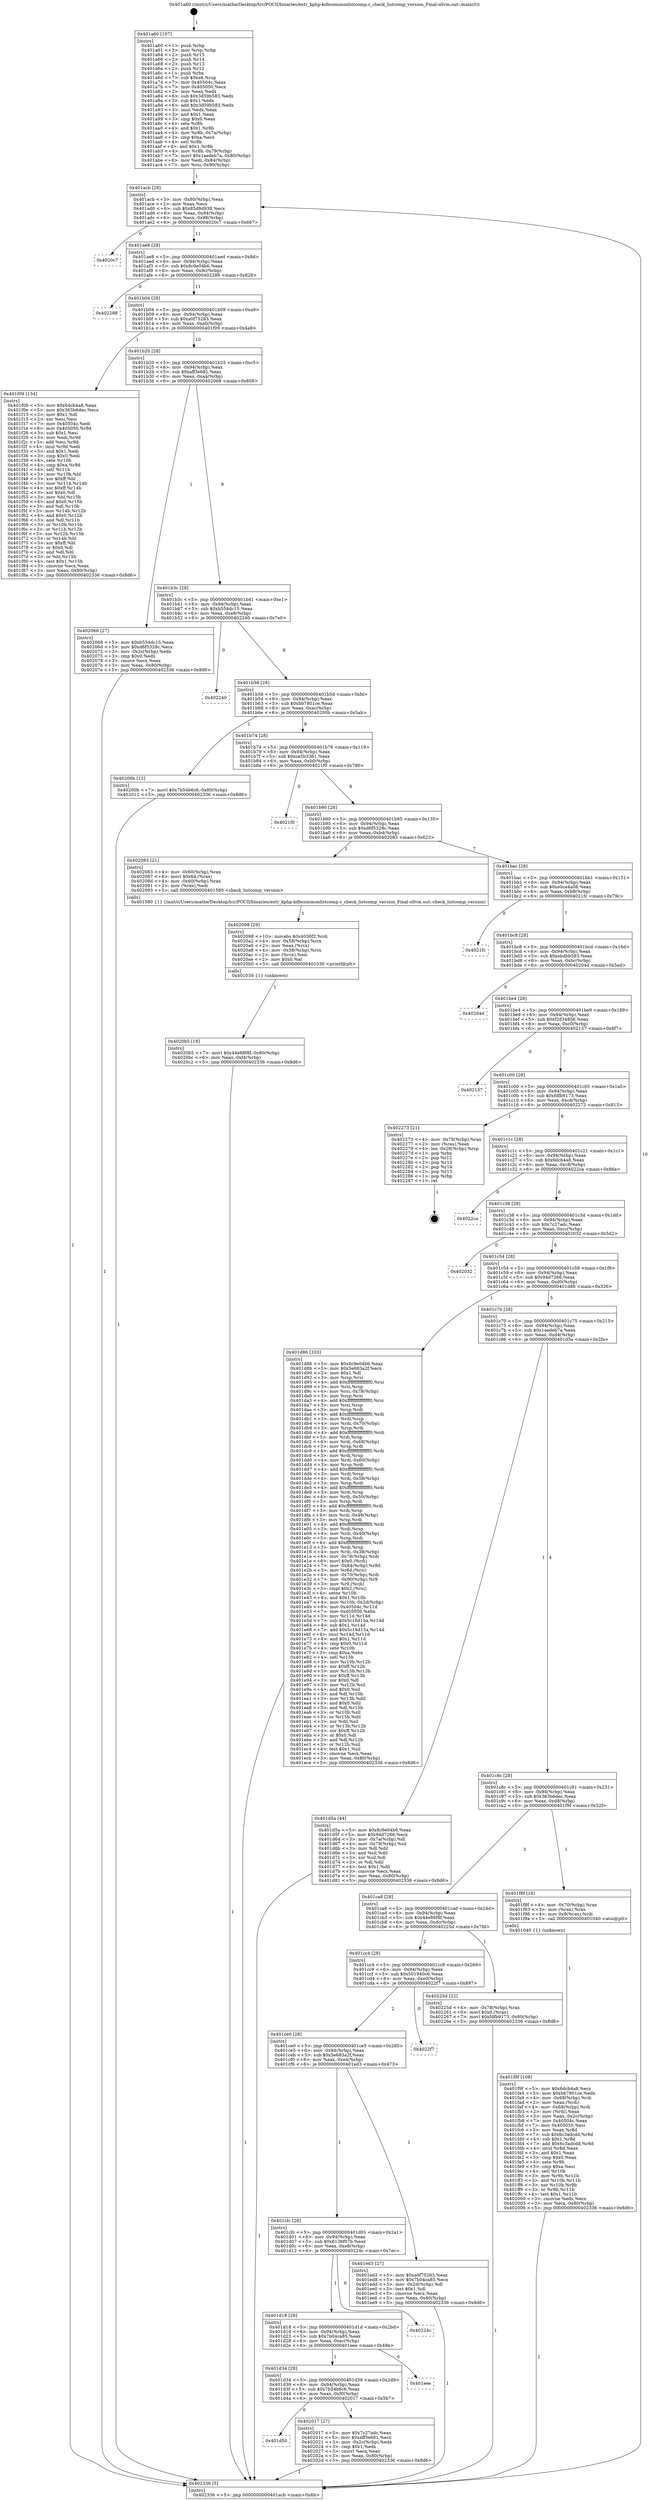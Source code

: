 digraph "0x401a60" {
  label = "0x401a60 (/mnt/c/Users/mathe/Desktop/tcc/POCII/binaries/extr_kphp-kdbcommonlistcomp.c_check_listcomp_version_Final-ollvm.out::main(0))"
  labelloc = "t"
  node[shape=record]

  Entry [label="",width=0.3,height=0.3,shape=circle,fillcolor=black,style=filled]
  "0x401acb" [label="{
     0x401acb [29]\l
     | [instrs]\l
     &nbsp;&nbsp;0x401acb \<+3\>: mov -0x80(%rbp),%eax\l
     &nbsp;&nbsp;0x401ace \<+2\>: mov %eax,%ecx\l
     &nbsp;&nbsp;0x401ad0 \<+6\>: sub $0x85d8d938,%ecx\l
     &nbsp;&nbsp;0x401ad6 \<+6\>: mov %eax,-0x94(%rbp)\l
     &nbsp;&nbsp;0x401adc \<+6\>: mov %ecx,-0x98(%rbp)\l
     &nbsp;&nbsp;0x401ae2 \<+6\>: je 00000000004020c7 \<main+0x667\>\l
  }"]
  "0x4020c7" [label="{
     0x4020c7\l
  }", style=dashed]
  "0x401ae8" [label="{
     0x401ae8 [28]\l
     | [instrs]\l
     &nbsp;&nbsp;0x401ae8 \<+5\>: jmp 0000000000401aed \<main+0x8d\>\l
     &nbsp;&nbsp;0x401aed \<+6\>: mov -0x94(%rbp),%eax\l
     &nbsp;&nbsp;0x401af3 \<+5\>: sub $0x8c9e04b6,%eax\l
     &nbsp;&nbsp;0x401af8 \<+6\>: mov %eax,-0x9c(%rbp)\l
     &nbsp;&nbsp;0x401afe \<+6\>: je 0000000000402288 \<main+0x828\>\l
  }"]
  Exit [label="",width=0.3,height=0.3,shape=circle,fillcolor=black,style=filled,peripheries=2]
  "0x402288" [label="{
     0x402288\l
  }", style=dashed]
  "0x401b04" [label="{
     0x401b04 [28]\l
     | [instrs]\l
     &nbsp;&nbsp;0x401b04 \<+5\>: jmp 0000000000401b09 \<main+0xa9\>\l
     &nbsp;&nbsp;0x401b09 \<+6\>: mov -0x94(%rbp),%eax\l
     &nbsp;&nbsp;0x401b0f \<+5\>: sub $0xa0f75283,%eax\l
     &nbsp;&nbsp;0x401b14 \<+6\>: mov %eax,-0xa0(%rbp)\l
     &nbsp;&nbsp;0x401b1a \<+6\>: je 0000000000401f09 \<main+0x4a9\>\l
  }"]
  "0x4020b5" [label="{
     0x4020b5 [18]\l
     | [instrs]\l
     &nbsp;&nbsp;0x4020b5 \<+7\>: movl $0x44e88f8f,-0x80(%rbp)\l
     &nbsp;&nbsp;0x4020bc \<+6\>: mov %eax,-0xf4(%rbp)\l
     &nbsp;&nbsp;0x4020c2 \<+5\>: jmp 0000000000402336 \<main+0x8d6\>\l
  }"]
  "0x401f09" [label="{
     0x401f09 [134]\l
     | [instrs]\l
     &nbsp;&nbsp;0x401f09 \<+5\>: mov $0x6dcb4a8,%eax\l
     &nbsp;&nbsp;0x401f0e \<+5\>: mov $0x363b6dec,%ecx\l
     &nbsp;&nbsp;0x401f13 \<+2\>: mov $0x1,%dl\l
     &nbsp;&nbsp;0x401f15 \<+2\>: xor %esi,%esi\l
     &nbsp;&nbsp;0x401f17 \<+7\>: mov 0x40504c,%edi\l
     &nbsp;&nbsp;0x401f1e \<+8\>: mov 0x405050,%r8d\l
     &nbsp;&nbsp;0x401f26 \<+3\>: sub $0x1,%esi\l
     &nbsp;&nbsp;0x401f29 \<+3\>: mov %edi,%r9d\l
     &nbsp;&nbsp;0x401f2c \<+3\>: add %esi,%r9d\l
     &nbsp;&nbsp;0x401f2f \<+4\>: imul %r9d,%edi\l
     &nbsp;&nbsp;0x401f33 \<+3\>: and $0x1,%edi\l
     &nbsp;&nbsp;0x401f36 \<+3\>: cmp $0x0,%edi\l
     &nbsp;&nbsp;0x401f39 \<+4\>: sete %r10b\l
     &nbsp;&nbsp;0x401f3d \<+4\>: cmp $0xa,%r8d\l
     &nbsp;&nbsp;0x401f41 \<+4\>: setl %r11b\l
     &nbsp;&nbsp;0x401f45 \<+3\>: mov %r10b,%bl\l
     &nbsp;&nbsp;0x401f48 \<+3\>: xor $0xff,%bl\l
     &nbsp;&nbsp;0x401f4b \<+3\>: mov %r11b,%r14b\l
     &nbsp;&nbsp;0x401f4e \<+4\>: xor $0xff,%r14b\l
     &nbsp;&nbsp;0x401f52 \<+3\>: xor $0x0,%dl\l
     &nbsp;&nbsp;0x401f55 \<+3\>: mov %bl,%r15b\l
     &nbsp;&nbsp;0x401f58 \<+4\>: and $0x0,%r15b\l
     &nbsp;&nbsp;0x401f5c \<+3\>: and %dl,%r10b\l
     &nbsp;&nbsp;0x401f5f \<+3\>: mov %r14b,%r12b\l
     &nbsp;&nbsp;0x401f62 \<+4\>: and $0x0,%r12b\l
     &nbsp;&nbsp;0x401f66 \<+3\>: and %dl,%r11b\l
     &nbsp;&nbsp;0x401f69 \<+3\>: or %r10b,%r15b\l
     &nbsp;&nbsp;0x401f6c \<+3\>: or %r11b,%r12b\l
     &nbsp;&nbsp;0x401f6f \<+3\>: xor %r12b,%r15b\l
     &nbsp;&nbsp;0x401f72 \<+3\>: or %r14b,%bl\l
     &nbsp;&nbsp;0x401f75 \<+3\>: xor $0xff,%bl\l
     &nbsp;&nbsp;0x401f78 \<+3\>: or $0x0,%dl\l
     &nbsp;&nbsp;0x401f7b \<+2\>: and %dl,%bl\l
     &nbsp;&nbsp;0x401f7d \<+3\>: or %bl,%r15b\l
     &nbsp;&nbsp;0x401f80 \<+4\>: test $0x1,%r15b\l
     &nbsp;&nbsp;0x401f84 \<+3\>: cmovne %ecx,%eax\l
     &nbsp;&nbsp;0x401f87 \<+3\>: mov %eax,-0x80(%rbp)\l
     &nbsp;&nbsp;0x401f8a \<+5\>: jmp 0000000000402336 \<main+0x8d6\>\l
  }"]
  "0x401b20" [label="{
     0x401b20 [28]\l
     | [instrs]\l
     &nbsp;&nbsp;0x401b20 \<+5\>: jmp 0000000000401b25 \<main+0xc5\>\l
     &nbsp;&nbsp;0x401b25 \<+6\>: mov -0x94(%rbp),%eax\l
     &nbsp;&nbsp;0x401b2b \<+5\>: sub $0xaff3e681,%eax\l
     &nbsp;&nbsp;0x401b30 \<+6\>: mov %eax,-0xa4(%rbp)\l
     &nbsp;&nbsp;0x401b36 \<+6\>: je 0000000000402068 \<main+0x608\>\l
  }"]
  "0x402098" [label="{
     0x402098 [29]\l
     | [instrs]\l
     &nbsp;&nbsp;0x402098 \<+10\>: movabs $0x4030f2,%rdi\l
     &nbsp;&nbsp;0x4020a2 \<+4\>: mov -0x58(%rbp),%rcx\l
     &nbsp;&nbsp;0x4020a6 \<+2\>: mov %eax,(%rcx)\l
     &nbsp;&nbsp;0x4020a8 \<+4\>: mov -0x58(%rbp),%rcx\l
     &nbsp;&nbsp;0x4020ac \<+2\>: mov (%rcx),%esi\l
     &nbsp;&nbsp;0x4020ae \<+2\>: mov $0x0,%al\l
     &nbsp;&nbsp;0x4020b0 \<+5\>: call 0000000000401030 \<printf@plt\>\l
     | [calls]\l
     &nbsp;&nbsp;0x401030 \{1\} (unknown)\l
  }"]
  "0x402068" [label="{
     0x402068 [27]\l
     | [instrs]\l
     &nbsp;&nbsp;0x402068 \<+5\>: mov $0xb554dc15,%eax\l
     &nbsp;&nbsp;0x40206d \<+5\>: mov $0xd6f5328c,%ecx\l
     &nbsp;&nbsp;0x402072 \<+3\>: mov -0x2c(%rbp),%edx\l
     &nbsp;&nbsp;0x402075 \<+3\>: cmp $0x0,%edx\l
     &nbsp;&nbsp;0x402078 \<+3\>: cmove %ecx,%eax\l
     &nbsp;&nbsp;0x40207b \<+3\>: mov %eax,-0x80(%rbp)\l
     &nbsp;&nbsp;0x40207e \<+5\>: jmp 0000000000402336 \<main+0x8d6\>\l
  }"]
  "0x401b3c" [label="{
     0x401b3c [28]\l
     | [instrs]\l
     &nbsp;&nbsp;0x401b3c \<+5\>: jmp 0000000000401b41 \<main+0xe1\>\l
     &nbsp;&nbsp;0x401b41 \<+6\>: mov -0x94(%rbp),%eax\l
     &nbsp;&nbsp;0x401b47 \<+5\>: sub $0xb554dc15,%eax\l
     &nbsp;&nbsp;0x401b4c \<+6\>: mov %eax,-0xa8(%rbp)\l
     &nbsp;&nbsp;0x401b52 \<+6\>: je 0000000000402240 \<main+0x7e0\>\l
  }"]
  "0x401d50" [label="{
     0x401d50\l
  }", style=dashed]
  "0x402240" [label="{
     0x402240\l
  }", style=dashed]
  "0x401b58" [label="{
     0x401b58 [28]\l
     | [instrs]\l
     &nbsp;&nbsp;0x401b58 \<+5\>: jmp 0000000000401b5d \<main+0xfd\>\l
     &nbsp;&nbsp;0x401b5d \<+6\>: mov -0x94(%rbp),%eax\l
     &nbsp;&nbsp;0x401b63 \<+5\>: sub $0xbb7801ce,%eax\l
     &nbsp;&nbsp;0x401b68 \<+6\>: mov %eax,-0xac(%rbp)\l
     &nbsp;&nbsp;0x401b6e \<+6\>: je 000000000040200b \<main+0x5ab\>\l
  }"]
  "0x402017" [label="{
     0x402017 [27]\l
     | [instrs]\l
     &nbsp;&nbsp;0x402017 \<+5\>: mov $0x7c27adc,%eax\l
     &nbsp;&nbsp;0x40201c \<+5\>: mov $0xaff3e681,%ecx\l
     &nbsp;&nbsp;0x402021 \<+3\>: mov -0x2c(%rbp),%edx\l
     &nbsp;&nbsp;0x402024 \<+3\>: cmp $0x1,%edx\l
     &nbsp;&nbsp;0x402027 \<+3\>: cmovl %ecx,%eax\l
     &nbsp;&nbsp;0x40202a \<+3\>: mov %eax,-0x80(%rbp)\l
     &nbsp;&nbsp;0x40202d \<+5\>: jmp 0000000000402336 \<main+0x8d6\>\l
  }"]
  "0x40200b" [label="{
     0x40200b [12]\l
     | [instrs]\l
     &nbsp;&nbsp;0x40200b \<+7\>: movl $0x7b54b6c6,-0x80(%rbp)\l
     &nbsp;&nbsp;0x402012 \<+5\>: jmp 0000000000402336 \<main+0x8d6\>\l
  }"]
  "0x401b74" [label="{
     0x401b74 [28]\l
     | [instrs]\l
     &nbsp;&nbsp;0x401b74 \<+5\>: jmp 0000000000401b79 \<main+0x119\>\l
     &nbsp;&nbsp;0x401b79 \<+6\>: mov -0x94(%rbp),%eax\l
     &nbsp;&nbsp;0x401b7f \<+5\>: sub $0xca5b3361,%eax\l
     &nbsp;&nbsp;0x401b84 \<+6\>: mov %eax,-0xb0(%rbp)\l
     &nbsp;&nbsp;0x401b8a \<+6\>: je 00000000004021f0 \<main+0x790\>\l
  }"]
  "0x401d34" [label="{
     0x401d34 [28]\l
     | [instrs]\l
     &nbsp;&nbsp;0x401d34 \<+5\>: jmp 0000000000401d39 \<main+0x2d9\>\l
     &nbsp;&nbsp;0x401d39 \<+6\>: mov -0x94(%rbp),%eax\l
     &nbsp;&nbsp;0x401d3f \<+5\>: sub $0x7b54b6c6,%eax\l
     &nbsp;&nbsp;0x401d44 \<+6\>: mov %eax,-0xf0(%rbp)\l
     &nbsp;&nbsp;0x401d4a \<+6\>: je 0000000000402017 \<main+0x5b7\>\l
  }"]
  "0x4021f0" [label="{
     0x4021f0\l
  }", style=dashed]
  "0x401b90" [label="{
     0x401b90 [28]\l
     | [instrs]\l
     &nbsp;&nbsp;0x401b90 \<+5\>: jmp 0000000000401b95 \<main+0x135\>\l
     &nbsp;&nbsp;0x401b95 \<+6\>: mov -0x94(%rbp),%eax\l
     &nbsp;&nbsp;0x401b9b \<+5\>: sub $0xd6f5328c,%eax\l
     &nbsp;&nbsp;0x401ba0 \<+6\>: mov %eax,-0xb4(%rbp)\l
     &nbsp;&nbsp;0x401ba6 \<+6\>: je 0000000000402083 \<main+0x623\>\l
  }"]
  "0x401eee" [label="{
     0x401eee\l
  }", style=dashed]
  "0x402083" [label="{
     0x402083 [21]\l
     | [instrs]\l
     &nbsp;&nbsp;0x402083 \<+4\>: mov -0x60(%rbp),%rax\l
     &nbsp;&nbsp;0x402087 \<+6\>: movl $0x64,(%rax)\l
     &nbsp;&nbsp;0x40208d \<+4\>: mov -0x60(%rbp),%rax\l
     &nbsp;&nbsp;0x402091 \<+2\>: mov (%rax),%edi\l
     &nbsp;&nbsp;0x402093 \<+5\>: call 0000000000401580 \<check_listcomp_version\>\l
     | [calls]\l
     &nbsp;&nbsp;0x401580 \{1\} (/mnt/c/Users/mathe/Desktop/tcc/POCII/binaries/extr_kphp-kdbcommonlistcomp.c_check_listcomp_version_Final-ollvm.out::check_listcomp_version)\l
  }"]
  "0x401bac" [label="{
     0x401bac [28]\l
     | [instrs]\l
     &nbsp;&nbsp;0x401bac \<+5\>: jmp 0000000000401bb1 \<main+0x151\>\l
     &nbsp;&nbsp;0x401bb1 \<+6\>: mov -0x94(%rbp),%eax\l
     &nbsp;&nbsp;0x401bb7 \<+5\>: sub $0xe0ca4a08,%eax\l
     &nbsp;&nbsp;0x401bbc \<+6\>: mov %eax,-0xb8(%rbp)\l
     &nbsp;&nbsp;0x401bc2 \<+6\>: je 00000000004021fc \<main+0x79c\>\l
  }"]
  "0x401d18" [label="{
     0x401d18 [28]\l
     | [instrs]\l
     &nbsp;&nbsp;0x401d18 \<+5\>: jmp 0000000000401d1d \<main+0x2bd\>\l
     &nbsp;&nbsp;0x401d1d \<+6\>: mov -0x94(%rbp),%eax\l
     &nbsp;&nbsp;0x401d23 \<+5\>: sub $0x7b04ca85,%eax\l
     &nbsp;&nbsp;0x401d28 \<+6\>: mov %eax,-0xec(%rbp)\l
     &nbsp;&nbsp;0x401d2e \<+6\>: je 0000000000401eee \<main+0x48e\>\l
  }"]
  "0x4021fc" [label="{
     0x4021fc\l
  }", style=dashed]
  "0x401bc8" [label="{
     0x401bc8 [28]\l
     | [instrs]\l
     &nbsp;&nbsp;0x401bc8 \<+5\>: jmp 0000000000401bcd \<main+0x16d\>\l
     &nbsp;&nbsp;0x401bcd \<+6\>: mov -0x94(%rbp),%eax\l
     &nbsp;&nbsp;0x401bd3 \<+5\>: sub $0xebdbb583,%eax\l
     &nbsp;&nbsp;0x401bd8 \<+6\>: mov %eax,-0xbc(%rbp)\l
     &nbsp;&nbsp;0x401bde \<+6\>: je 000000000040204d \<main+0x5ed\>\l
  }"]
  "0x40224c" [label="{
     0x40224c\l
  }", style=dashed]
  "0x40204d" [label="{
     0x40204d\l
  }", style=dashed]
  "0x401be4" [label="{
     0x401be4 [28]\l
     | [instrs]\l
     &nbsp;&nbsp;0x401be4 \<+5\>: jmp 0000000000401be9 \<main+0x189\>\l
     &nbsp;&nbsp;0x401be9 \<+6\>: mov -0x94(%rbp),%eax\l
     &nbsp;&nbsp;0x401bef \<+5\>: sub $0xf2d34856,%eax\l
     &nbsp;&nbsp;0x401bf4 \<+6\>: mov %eax,-0xc0(%rbp)\l
     &nbsp;&nbsp;0x401bfa \<+6\>: je 0000000000402157 \<main+0x6f7\>\l
  }"]
  "0x401f9f" [label="{
     0x401f9f [108]\l
     | [instrs]\l
     &nbsp;&nbsp;0x401f9f \<+5\>: mov $0x6dcb4a8,%ecx\l
     &nbsp;&nbsp;0x401fa4 \<+5\>: mov $0xbb7801ce,%edx\l
     &nbsp;&nbsp;0x401fa9 \<+4\>: mov -0x68(%rbp),%rdi\l
     &nbsp;&nbsp;0x401fad \<+2\>: mov %eax,(%rdi)\l
     &nbsp;&nbsp;0x401faf \<+4\>: mov -0x68(%rbp),%rdi\l
     &nbsp;&nbsp;0x401fb3 \<+2\>: mov (%rdi),%eax\l
     &nbsp;&nbsp;0x401fb5 \<+3\>: mov %eax,-0x2c(%rbp)\l
     &nbsp;&nbsp;0x401fb8 \<+7\>: mov 0x40504c,%eax\l
     &nbsp;&nbsp;0x401fbf \<+7\>: mov 0x405050,%esi\l
     &nbsp;&nbsp;0x401fc6 \<+3\>: mov %eax,%r8d\l
     &nbsp;&nbsp;0x401fc9 \<+7\>: sub $0x6c3adcdd,%r8d\l
     &nbsp;&nbsp;0x401fd0 \<+4\>: sub $0x1,%r8d\l
     &nbsp;&nbsp;0x401fd4 \<+7\>: add $0x6c3adcdd,%r8d\l
     &nbsp;&nbsp;0x401fdb \<+4\>: imul %r8d,%eax\l
     &nbsp;&nbsp;0x401fdf \<+3\>: and $0x1,%eax\l
     &nbsp;&nbsp;0x401fe2 \<+3\>: cmp $0x0,%eax\l
     &nbsp;&nbsp;0x401fe5 \<+4\>: sete %r9b\l
     &nbsp;&nbsp;0x401fe9 \<+3\>: cmp $0xa,%esi\l
     &nbsp;&nbsp;0x401fec \<+4\>: setl %r10b\l
     &nbsp;&nbsp;0x401ff0 \<+3\>: mov %r9b,%r11b\l
     &nbsp;&nbsp;0x401ff3 \<+3\>: and %r10b,%r11b\l
     &nbsp;&nbsp;0x401ff6 \<+3\>: xor %r10b,%r9b\l
     &nbsp;&nbsp;0x401ff9 \<+3\>: or %r9b,%r11b\l
     &nbsp;&nbsp;0x401ffc \<+4\>: test $0x1,%r11b\l
     &nbsp;&nbsp;0x402000 \<+3\>: cmovne %edx,%ecx\l
     &nbsp;&nbsp;0x402003 \<+3\>: mov %ecx,-0x80(%rbp)\l
     &nbsp;&nbsp;0x402006 \<+5\>: jmp 0000000000402336 \<main+0x8d6\>\l
  }"]
  "0x402157" [label="{
     0x402157\l
  }", style=dashed]
  "0x401c00" [label="{
     0x401c00 [28]\l
     | [instrs]\l
     &nbsp;&nbsp;0x401c00 \<+5\>: jmp 0000000000401c05 \<main+0x1a5\>\l
     &nbsp;&nbsp;0x401c05 \<+6\>: mov -0x94(%rbp),%eax\l
     &nbsp;&nbsp;0x401c0b \<+5\>: sub $0xfdfb9173,%eax\l
     &nbsp;&nbsp;0x401c10 \<+6\>: mov %eax,-0xc4(%rbp)\l
     &nbsp;&nbsp;0x401c16 \<+6\>: je 0000000000402273 \<main+0x813\>\l
  }"]
  "0x401cfc" [label="{
     0x401cfc [28]\l
     | [instrs]\l
     &nbsp;&nbsp;0x401cfc \<+5\>: jmp 0000000000401d01 \<main+0x2a1\>\l
     &nbsp;&nbsp;0x401d01 \<+6\>: mov -0x94(%rbp),%eax\l
     &nbsp;&nbsp;0x401d07 \<+5\>: sub $0x6136f07b,%eax\l
     &nbsp;&nbsp;0x401d0c \<+6\>: mov %eax,-0xe8(%rbp)\l
     &nbsp;&nbsp;0x401d12 \<+6\>: je 000000000040224c \<main+0x7ec\>\l
  }"]
  "0x402273" [label="{
     0x402273 [21]\l
     | [instrs]\l
     &nbsp;&nbsp;0x402273 \<+4\>: mov -0x78(%rbp),%rax\l
     &nbsp;&nbsp;0x402277 \<+2\>: mov (%rax),%eax\l
     &nbsp;&nbsp;0x402279 \<+4\>: lea -0x28(%rbp),%rsp\l
     &nbsp;&nbsp;0x40227d \<+1\>: pop %rbx\l
     &nbsp;&nbsp;0x40227e \<+2\>: pop %r12\l
     &nbsp;&nbsp;0x402280 \<+2\>: pop %r13\l
     &nbsp;&nbsp;0x402282 \<+2\>: pop %r14\l
     &nbsp;&nbsp;0x402284 \<+2\>: pop %r15\l
     &nbsp;&nbsp;0x402286 \<+1\>: pop %rbp\l
     &nbsp;&nbsp;0x402287 \<+1\>: ret\l
  }"]
  "0x401c1c" [label="{
     0x401c1c [28]\l
     | [instrs]\l
     &nbsp;&nbsp;0x401c1c \<+5\>: jmp 0000000000401c21 \<main+0x1c1\>\l
     &nbsp;&nbsp;0x401c21 \<+6\>: mov -0x94(%rbp),%eax\l
     &nbsp;&nbsp;0x401c27 \<+5\>: sub $0x6dcb4a8,%eax\l
     &nbsp;&nbsp;0x401c2c \<+6\>: mov %eax,-0xc8(%rbp)\l
     &nbsp;&nbsp;0x401c32 \<+6\>: je 00000000004022ca \<main+0x86a\>\l
  }"]
  "0x401ed3" [label="{
     0x401ed3 [27]\l
     | [instrs]\l
     &nbsp;&nbsp;0x401ed3 \<+5\>: mov $0xa0f75283,%eax\l
     &nbsp;&nbsp;0x401ed8 \<+5\>: mov $0x7b04ca85,%ecx\l
     &nbsp;&nbsp;0x401edd \<+3\>: mov -0x2d(%rbp),%dl\l
     &nbsp;&nbsp;0x401ee0 \<+3\>: test $0x1,%dl\l
     &nbsp;&nbsp;0x401ee3 \<+3\>: cmovne %ecx,%eax\l
     &nbsp;&nbsp;0x401ee6 \<+3\>: mov %eax,-0x80(%rbp)\l
     &nbsp;&nbsp;0x401ee9 \<+5\>: jmp 0000000000402336 \<main+0x8d6\>\l
  }"]
  "0x4022ca" [label="{
     0x4022ca\l
  }", style=dashed]
  "0x401c38" [label="{
     0x401c38 [28]\l
     | [instrs]\l
     &nbsp;&nbsp;0x401c38 \<+5\>: jmp 0000000000401c3d \<main+0x1dd\>\l
     &nbsp;&nbsp;0x401c3d \<+6\>: mov -0x94(%rbp),%eax\l
     &nbsp;&nbsp;0x401c43 \<+5\>: sub $0x7c27adc,%eax\l
     &nbsp;&nbsp;0x401c48 \<+6\>: mov %eax,-0xcc(%rbp)\l
     &nbsp;&nbsp;0x401c4e \<+6\>: je 0000000000402032 \<main+0x5d2\>\l
  }"]
  "0x401ce0" [label="{
     0x401ce0 [28]\l
     | [instrs]\l
     &nbsp;&nbsp;0x401ce0 \<+5\>: jmp 0000000000401ce5 \<main+0x285\>\l
     &nbsp;&nbsp;0x401ce5 \<+6\>: mov -0x94(%rbp),%eax\l
     &nbsp;&nbsp;0x401ceb \<+5\>: sub $0x5e683a2f,%eax\l
     &nbsp;&nbsp;0x401cf0 \<+6\>: mov %eax,-0xe4(%rbp)\l
     &nbsp;&nbsp;0x401cf6 \<+6\>: je 0000000000401ed3 \<main+0x473\>\l
  }"]
  "0x402032" [label="{
     0x402032\l
  }", style=dashed]
  "0x401c54" [label="{
     0x401c54 [28]\l
     | [instrs]\l
     &nbsp;&nbsp;0x401c54 \<+5\>: jmp 0000000000401c59 \<main+0x1f9\>\l
     &nbsp;&nbsp;0x401c59 \<+6\>: mov -0x94(%rbp),%eax\l
     &nbsp;&nbsp;0x401c5f \<+5\>: sub $0x94d7266,%eax\l
     &nbsp;&nbsp;0x401c64 \<+6\>: mov %eax,-0xd0(%rbp)\l
     &nbsp;&nbsp;0x401c6a \<+6\>: je 0000000000401d86 \<main+0x326\>\l
  }"]
  "0x4022f7" [label="{
     0x4022f7\l
  }", style=dashed]
  "0x401d86" [label="{
     0x401d86 [333]\l
     | [instrs]\l
     &nbsp;&nbsp;0x401d86 \<+5\>: mov $0x8c9e04b6,%eax\l
     &nbsp;&nbsp;0x401d8b \<+5\>: mov $0x5e683a2f,%ecx\l
     &nbsp;&nbsp;0x401d90 \<+2\>: mov $0x1,%dl\l
     &nbsp;&nbsp;0x401d92 \<+3\>: mov %rsp,%rsi\l
     &nbsp;&nbsp;0x401d95 \<+4\>: add $0xfffffffffffffff0,%rsi\l
     &nbsp;&nbsp;0x401d99 \<+3\>: mov %rsi,%rsp\l
     &nbsp;&nbsp;0x401d9c \<+4\>: mov %rsi,-0x78(%rbp)\l
     &nbsp;&nbsp;0x401da0 \<+3\>: mov %rsp,%rsi\l
     &nbsp;&nbsp;0x401da3 \<+4\>: add $0xfffffffffffffff0,%rsi\l
     &nbsp;&nbsp;0x401da7 \<+3\>: mov %rsi,%rsp\l
     &nbsp;&nbsp;0x401daa \<+3\>: mov %rsp,%rdi\l
     &nbsp;&nbsp;0x401dad \<+4\>: add $0xfffffffffffffff0,%rdi\l
     &nbsp;&nbsp;0x401db1 \<+3\>: mov %rdi,%rsp\l
     &nbsp;&nbsp;0x401db4 \<+4\>: mov %rdi,-0x70(%rbp)\l
     &nbsp;&nbsp;0x401db8 \<+3\>: mov %rsp,%rdi\l
     &nbsp;&nbsp;0x401dbb \<+4\>: add $0xfffffffffffffff0,%rdi\l
     &nbsp;&nbsp;0x401dbf \<+3\>: mov %rdi,%rsp\l
     &nbsp;&nbsp;0x401dc2 \<+4\>: mov %rdi,-0x68(%rbp)\l
     &nbsp;&nbsp;0x401dc6 \<+3\>: mov %rsp,%rdi\l
     &nbsp;&nbsp;0x401dc9 \<+4\>: add $0xfffffffffffffff0,%rdi\l
     &nbsp;&nbsp;0x401dcd \<+3\>: mov %rdi,%rsp\l
     &nbsp;&nbsp;0x401dd0 \<+4\>: mov %rdi,-0x60(%rbp)\l
     &nbsp;&nbsp;0x401dd4 \<+3\>: mov %rsp,%rdi\l
     &nbsp;&nbsp;0x401dd7 \<+4\>: add $0xfffffffffffffff0,%rdi\l
     &nbsp;&nbsp;0x401ddb \<+3\>: mov %rdi,%rsp\l
     &nbsp;&nbsp;0x401dde \<+4\>: mov %rdi,-0x58(%rbp)\l
     &nbsp;&nbsp;0x401de2 \<+3\>: mov %rsp,%rdi\l
     &nbsp;&nbsp;0x401de5 \<+4\>: add $0xfffffffffffffff0,%rdi\l
     &nbsp;&nbsp;0x401de9 \<+3\>: mov %rdi,%rsp\l
     &nbsp;&nbsp;0x401dec \<+4\>: mov %rdi,-0x50(%rbp)\l
     &nbsp;&nbsp;0x401df0 \<+3\>: mov %rsp,%rdi\l
     &nbsp;&nbsp;0x401df3 \<+4\>: add $0xfffffffffffffff0,%rdi\l
     &nbsp;&nbsp;0x401df7 \<+3\>: mov %rdi,%rsp\l
     &nbsp;&nbsp;0x401dfa \<+4\>: mov %rdi,-0x48(%rbp)\l
     &nbsp;&nbsp;0x401dfe \<+3\>: mov %rsp,%rdi\l
     &nbsp;&nbsp;0x401e01 \<+4\>: add $0xfffffffffffffff0,%rdi\l
     &nbsp;&nbsp;0x401e05 \<+3\>: mov %rdi,%rsp\l
     &nbsp;&nbsp;0x401e08 \<+4\>: mov %rdi,-0x40(%rbp)\l
     &nbsp;&nbsp;0x401e0c \<+3\>: mov %rsp,%rdi\l
     &nbsp;&nbsp;0x401e0f \<+4\>: add $0xfffffffffffffff0,%rdi\l
     &nbsp;&nbsp;0x401e13 \<+3\>: mov %rdi,%rsp\l
     &nbsp;&nbsp;0x401e16 \<+4\>: mov %rdi,-0x38(%rbp)\l
     &nbsp;&nbsp;0x401e1a \<+4\>: mov -0x78(%rbp),%rdi\l
     &nbsp;&nbsp;0x401e1e \<+6\>: movl $0x0,(%rdi)\l
     &nbsp;&nbsp;0x401e24 \<+7\>: mov -0x84(%rbp),%r8d\l
     &nbsp;&nbsp;0x401e2b \<+3\>: mov %r8d,(%rsi)\l
     &nbsp;&nbsp;0x401e2e \<+4\>: mov -0x70(%rbp),%rdi\l
     &nbsp;&nbsp;0x401e32 \<+7\>: mov -0x90(%rbp),%r9\l
     &nbsp;&nbsp;0x401e39 \<+3\>: mov %r9,(%rdi)\l
     &nbsp;&nbsp;0x401e3c \<+3\>: cmpl $0x2,(%rsi)\l
     &nbsp;&nbsp;0x401e3f \<+4\>: setne %r10b\l
     &nbsp;&nbsp;0x401e43 \<+4\>: and $0x1,%r10b\l
     &nbsp;&nbsp;0x401e47 \<+4\>: mov %r10b,-0x2d(%rbp)\l
     &nbsp;&nbsp;0x401e4b \<+8\>: mov 0x40504c,%r11d\l
     &nbsp;&nbsp;0x401e53 \<+7\>: mov 0x405050,%ebx\l
     &nbsp;&nbsp;0x401e5a \<+3\>: mov %r11d,%r14d\l
     &nbsp;&nbsp;0x401e5d \<+7\>: sub $0x5c16d15a,%r14d\l
     &nbsp;&nbsp;0x401e64 \<+4\>: sub $0x1,%r14d\l
     &nbsp;&nbsp;0x401e68 \<+7\>: add $0x5c16d15a,%r14d\l
     &nbsp;&nbsp;0x401e6f \<+4\>: imul %r14d,%r11d\l
     &nbsp;&nbsp;0x401e73 \<+4\>: and $0x1,%r11d\l
     &nbsp;&nbsp;0x401e77 \<+4\>: cmp $0x0,%r11d\l
     &nbsp;&nbsp;0x401e7b \<+4\>: sete %r10b\l
     &nbsp;&nbsp;0x401e7f \<+3\>: cmp $0xa,%ebx\l
     &nbsp;&nbsp;0x401e82 \<+4\>: setl %r15b\l
     &nbsp;&nbsp;0x401e86 \<+3\>: mov %r10b,%r12b\l
     &nbsp;&nbsp;0x401e89 \<+4\>: xor $0xff,%r12b\l
     &nbsp;&nbsp;0x401e8d \<+3\>: mov %r15b,%r13b\l
     &nbsp;&nbsp;0x401e90 \<+4\>: xor $0xff,%r13b\l
     &nbsp;&nbsp;0x401e94 \<+3\>: xor $0x0,%dl\l
     &nbsp;&nbsp;0x401e97 \<+3\>: mov %r12b,%sil\l
     &nbsp;&nbsp;0x401e9a \<+4\>: and $0x0,%sil\l
     &nbsp;&nbsp;0x401e9e \<+3\>: and %dl,%r10b\l
     &nbsp;&nbsp;0x401ea1 \<+3\>: mov %r13b,%dil\l
     &nbsp;&nbsp;0x401ea4 \<+4\>: and $0x0,%dil\l
     &nbsp;&nbsp;0x401ea8 \<+3\>: and %dl,%r15b\l
     &nbsp;&nbsp;0x401eab \<+3\>: or %r10b,%sil\l
     &nbsp;&nbsp;0x401eae \<+3\>: or %r15b,%dil\l
     &nbsp;&nbsp;0x401eb1 \<+3\>: xor %dil,%sil\l
     &nbsp;&nbsp;0x401eb4 \<+3\>: or %r13b,%r12b\l
     &nbsp;&nbsp;0x401eb7 \<+4\>: xor $0xff,%r12b\l
     &nbsp;&nbsp;0x401ebb \<+3\>: or $0x0,%dl\l
     &nbsp;&nbsp;0x401ebe \<+3\>: and %dl,%r12b\l
     &nbsp;&nbsp;0x401ec1 \<+3\>: or %r12b,%sil\l
     &nbsp;&nbsp;0x401ec4 \<+4\>: test $0x1,%sil\l
     &nbsp;&nbsp;0x401ec8 \<+3\>: cmovne %ecx,%eax\l
     &nbsp;&nbsp;0x401ecb \<+3\>: mov %eax,-0x80(%rbp)\l
     &nbsp;&nbsp;0x401ece \<+5\>: jmp 0000000000402336 \<main+0x8d6\>\l
  }"]
  "0x401c70" [label="{
     0x401c70 [28]\l
     | [instrs]\l
     &nbsp;&nbsp;0x401c70 \<+5\>: jmp 0000000000401c75 \<main+0x215\>\l
     &nbsp;&nbsp;0x401c75 \<+6\>: mov -0x94(%rbp),%eax\l
     &nbsp;&nbsp;0x401c7b \<+5\>: sub $0x1aedeb7a,%eax\l
     &nbsp;&nbsp;0x401c80 \<+6\>: mov %eax,-0xd4(%rbp)\l
     &nbsp;&nbsp;0x401c86 \<+6\>: je 0000000000401d5a \<main+0x2fa\>\l
  }"]
  "0x401cc4" [label="{
     0x401cc4 [28]\l
     | [instrs]\l
     &nbsp;&nbsp;0x401cc4 \<+5\>: jmp 0000000000401cc9 \<main+0x269\>\l
     &nbsp;&nbsp;0x401cc9 \<+6\>: mov -0x94(%rbp),%eax\l
     &nbsp;&nbsp;0x401ccf \<+5\>: sub $0x501940c6,%eax\l
     &nbsp;&nbsp;0x401cd4 \<+6\>: mov %eax,-0xe0(%rbp)\l
     &nbsp;&nbsp;0x401cda \<+6\>: je 00000000004022f7 \<main+0x897\>\l
  }"]
  "0x401d5a" [label="{
     0x401d5a [44]\l
     | [instrs]\l
     &nbsp;&nbsp;0x401d5a \<+5\>: mov $0x8c9e04b6,%eax\l
     &nbsp;&nbsp;0x401d5f \<+5\>: mov $0x94d7266,%ecx\l
     &nbsp;&nbsp;0x401d64 \<+3\>: mov -0x7a(%rbp),%dl\l
     &nbsp;&nbsp;0x401d67 \<+4\>: mov -0x79(%rbp),%sil\l
     &nbsp;&nbsp;0x401d6b \<+3\>: mov %dl,%dil\l
     &nbsp;&nbsp;0x401d6e \<+3\>: and %sil,%dil\l
     &nbsp;&nbsp;0x401d71 \<+3\>: xor %sil,%dl\l
     &nbsp;&nbsp;0x401d74 \<+3\>: or %dl,%dil\l
     &nbsp;&nbsp;0x401d77 \<+4\>: test $0x1,%dil\l
     &nbsp;&nbsp;0x401d7b \<+3\>: cmovne %ecx,%eax\l
     &nbsp;&nbsp;0x401d7e \<+3\>: mov %eax,-0x80(%rbp)\l
     &nbsp;&nbsp;0x401d81 \<+5\>: jmp 0000000000402336 \<main+0x8d6\>\l
  }"]
  "0x401c8c" [label="{
     0x401c8c [28]\l
     | [instrs]\l
     &nbsp;&nbsp;0x401c8c \<+5\>: jmp 0000000000401c91 \<main+0x231\>\l
     &nbsp;&nbsp;0x401c91 \<+6\>: mov -0x94(%rbp),%eax\l
     &nbsp;&nbsp;0x401c97 \<+5\>: sub $0x363b6dec,%eax\l
     &nbsp;&nbsp;0x401c9c \<+6\>: mov %eax,-0xd8(%rbp)\l
     &nbsp;&nbsp;0x401ca2 \<+6\>: je 0000000000401f8f \<main+0x52f\>\l
  }"]
  "0x402336" [label="{
     0x402336 [5]\l
     | [instrs]\l
     &nbsp;&nbsp;0x402336 \<+5\>: jmp 0000000000401acb \<main+0x6b\>\l
  }"]
  "0x401a60" [label="{
     0x401a60 [107]\l
     | [instrs]\l
     &nbsp;&nbsp;0x401a60 \<+1\>: push %rbp\l
     &nbsp;&nbsp;0x401a61 \<+3\>: mov %rsp,%rbp\l
     &nbsp;&nbsp;0x401a64 \<+2\>: push %r15\l
     &nbsp;&nbsp;0x401a66 \<+2\>: push %r14\l
     &nbsp;&nbsp;0x401a68 \<+2\>: push %r13\l
     &nbsp;&nbsp;0x401a6a \<+2\>: push %r12\l
     &nbsp;&nbsp;0x401a6c \<+1\>: push %rbx\l
     &nbsp;&nbsp;0x401a6d \<+7\>: sub $0xe8,%rsp\l
     &nbsp;&nbsp;0x401a74 \<+7\>: mov 0x40504c,%eax\l
     &nbsp;&nbsp;0x401a7b \<+7\>: mov 0x405050,%ecx\l
     &nbsp;&nbsp;0x401a82 \<+2\>: mov %eax,%edx\l
     &nbsp;&nbsp;0x401a84 \<+6\>: sub $0x3d59b583,%edx\l
     &nbsp;&nbsp;0x401a8a \<+3\>: sub $0x1,%edx\l
     &nbsp;&nbsp;0x401a8d \<+6\>: add $0x3d59b583,%edx\l
     &nbsp;&nbsp;0x401a93 \<+3\>: imul %edx,%eax\l
     &nbsp;&nbsp;0x401a96 \<+3\>: and $0x1,%eax\l
     &nbsp;&nbsp;0x401a99 \<+3\>: cmp $0x0,%eax\l
     &nbsp;&nbsp;0x401a9c \<+4\>: sete %r8b\l
     &nbsp;&nbsp;0x401aa0 \<+4\>: and $0x1,%r8b\l
     &nbsp;&nbsp;0x401aa4 \<+4\>: mov %r8b,-0x7a(%rbp)\l
     &nbsp;&nbsp;0x401aa8 \<+3\>: cmp $0xa,%ecx\l
     &nbsp;&nbsp;0x401aab \<+4\>: setl %r8b\l
     &nbsp;&nbsp;0x401aaf \<+4\>: and $0x1,%r8b\l
     &nbsp;&nbsp;0x401ab3 \<+4\>: mov %r8b,-0x79(%rbp)\l
     &nbsp;&nbsp;0x401ab7 \<+7\>: movl $0x1aedeb7a,-0x80(%rbp)\l
     &nbsp;&nbsp;0x401abe \<+6\>: mov %edi,-0x84(%rbp)\l
     &nbsp;&nbsp;0x401ac4 \<+7\>: mov %rsi,-0x90(%rbp)\l
  }"]
  "0x40225d" [label="{
     0x40225d [22]\l
     | [instrs]\l
     &nbsp;&nbsp;0x40225d \<+4\>: mov -0x78(%rbp),%rax\l
     &nbsp;&nbsp;0x402261 \<+6\>: movl $0x0,(%rax)\l
     &nbsp;&nbsp;0x402267 \<+7\>: movl $0xfdfb9173,-0x80(%rbp)\l
     &nbsp;&nbsp;0x40226e \<+5\>: jmp 0000000000402336 \<main+0x8d6\>\l
  }"]
  "0x401ca8" [label="{
     0x401ca8 [28]\l
     | [instrs]\l
     &nbsp;&nbsp;0x401ca8 \<+5\>: jmp 0000000000401cad \<main+0x24d\>\l
     &nbsp;&nbsp;0x401cad \<+6\>: mov -0x94(%rbp),%eax\l
     &nbsp;&nbsp;0x401cb3 \<+5\>: sub $0x44e88f8f,%eax\l
     &nbsp;&nbsp;0x401cb8 \<+6\>: mov %eax,-0xdc(%rbp)\l
     &nbsp;&nbsp;0x401cbe \<+6\>: je 000000000040225d \<main+0x7fd\>\l
  }"]
  "0x401f8f" [label="{
     0x401f8f [16]\l
     | [instrs]\l
     &nbsp;&nbsp;0x401f8f \<+4\>: mov -0x70(%rbp),%rax\l
     &nbsp;&nbsp;0x401f93 \<+3\>: mov (%rax),%rax\l
     &nbsp;&nbsp;0x401f96 \<+4\>: mov 0x8(%rax),%rdi\l
     &nbsp;&nbsp;0x401f9a \<+5\>: call 0000000000401040 \<atoi@plt\>\l
     | [calls]\l
     &nbsp;&nbsp;0x401040 \{1\} (unknown)\l
  }"]
  Entry -> "0x401a60" [label=" 1"]
  "0x401acb" -> "0x4020c7" [label=" 0"]
  "0x401acb" -> "0x401ae8" [label=" 11"]
  "0x402273" -> Exit [label=" 1"]
  "0x401ae8" -> "0x402288" [label=" 0"]
  "0x401ae8" -> "0x401b04" [label=" 11"]
  "0x40225d" -> "0x402336" [label=" 1"]
  "0x401b04" -> "0x401f09" [label=" 1"]
  "0x401b04" -> "0x401b20" [label=" 10"]
  "0x4020b5" -> "0x402336" [label=" 1"]
  "0x401b20" -> "0x402068" [label=" 1"]
  "0x401b20" -> "0x401b3c" [label=" 9"]
  "0x402098" -> "0x4020b5" [label=" 1"]
  "0x401b3c" -> "0x402240" [label=" 0"]
  "0x401b3c" -> "0x401b58" [label=" 9"]
  "0x402083" -> "0x402098" [label=" 1"]
  "0x401b58" -> "0x40200b" [label=" 1"]
  "0x401b58" -> "0x401b74" [label=" 8"]
  "0x402068" -> "0x402336" [label=" 1"]
  "0x401b74" -> "0x4021f0" [label=" 0"]
  "0x401b74" -> "0x401b90" [label=" 8"]
  "0x401d34" -> "0x401d50" [label=" 0"]
  "0x401b90" -> "0x402083" [label=" 1"]
  "0x401b90" -> "0x401bac" [label=" 7"]
  "0x401d34" -> "0x402017" [label=" 1"]
  "0x401bac" -> "0x4021fc" [label=" 0"]
  "0x401bac" -> "0x401bc8" [label=" 7"]
  "0x401d18" -> "0x401d34" [label=" 1"]
  "0x401bc8" -> "0x40204d" [label=" 0"]
  "0x401bc8" -> "0x401be4" [label=" 7"]
  "0x401d18" -> "0x401eee" [label=" 0"]
  "0x401be4" -> "0x402157" [label=" 0"]
  "0x401be4" -> "0x401c00" [label=" 7"]
  "0x401cfc" -> "0x401d18" [label=" 1"]
  "0x401c00" -> "0x402273" [label=" 1"]
  "0x401c00" -> "0x401c1c" [label=" 6"]
  "0x401cfc" -> "0x40224c" [label=" 0"]
  "0x401c1c" -> "0x4022ca" [label=" 0"]
  "0x401c1c" -> "0x401c38" [label=" 6"]
  "0x402017" -> "0x402336" [label=" 1"]
  "0x401c38" -> "0x402032" [label=" 0"]
  "0x401c38" -> "0x401c54" [label=" 6"]
  "0x401f9f" -> "0x402336" [label=" 1"]
  "0x401c54" -> "0x401d86" [label=" 1"]
  "0x401c54" -> "0x401c70" [label=" 5"]
  "0x401f8f" -> "0x401f9f" [label=" 1"]
  "0x401c70" -> "0x401d5a" [label=" 1"]
  "0x401c70" -> "0x401c8c" [label=" 4"]
  "0x401d5a" -> "0x402336" [label=" 1"]
  "0x401a60" -> "0x401acb" [label=" 1"]
  "0x402336" -> "0x401acb" [label=" 10"]
  "0x401ed3" -> "0x402336" [label=" 1"]
  "0x401d86" -> "0x402336" [label=" 1"]
  "0x401ce0" -> "0x401cfc" [label=" 1"]
  "0x401c8c" -> "0x401f8f" [label=" 1"]
  "0x401c8c" -> "0x401ca8" [label=" 3"]
  "0x401ce0" -> "0x401ed3" [label=" 1"]
  "0x401ca8" -> "0x40225d" [label=" 1"]
  "0x401ca8" -> "0x401cc4" [label=" 2"]
  "0x401f09" -> "0x402336" [label=" 1"]
  "0x401cc4" -> "0x4022f7" [label=" 0"]
  "0x401cc4" -> "0x401ce0" [label=" 2"]
  "0x40200b" -> "0x402336" [label=" 1"]
}
